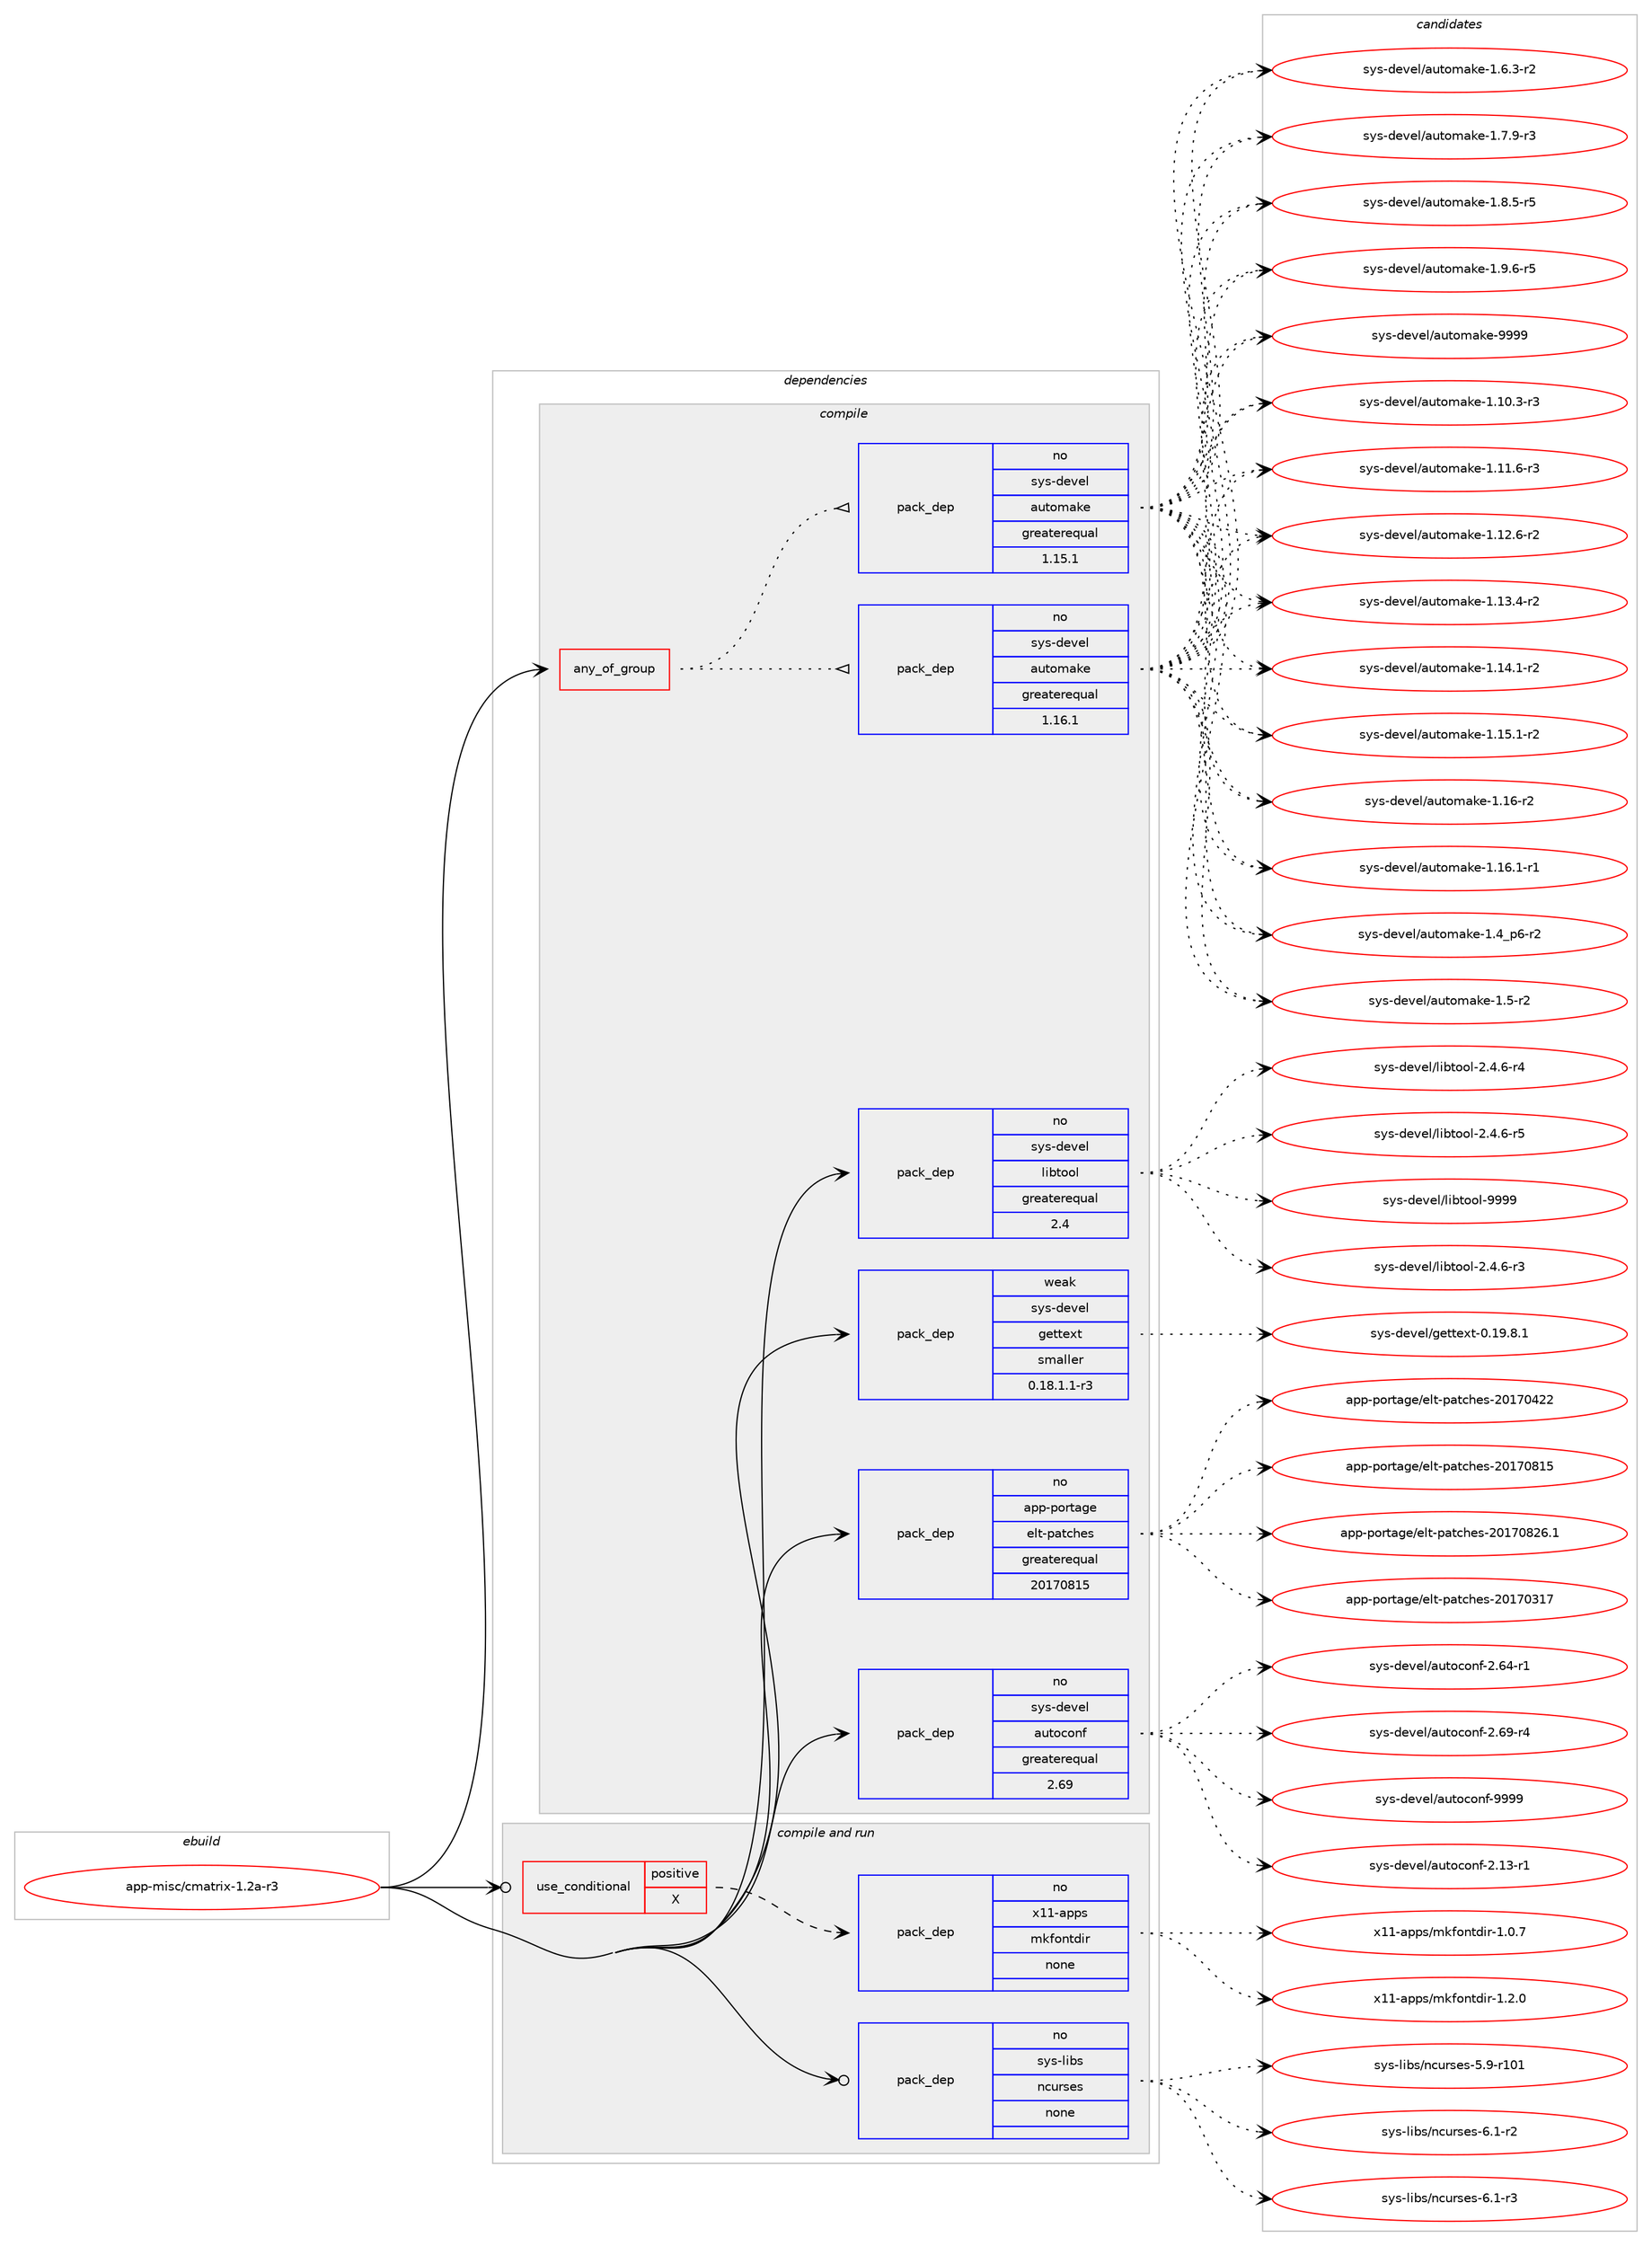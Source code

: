 digraph prolog {

# *************
# Graph options
# *************

newrank=true;
concentrate=true;
compound=true;
graph [rankdir=LR,fontname=Helvetica,fontsize=10,ranksep=1.5];#, ranksep=2.5, nodesep=0.2];
edge  [arrowhead=vee];
node  [fontname=Helvetica,fontsize=10];

# **********
# The ebuild
# **********

subgraph cluster_leftcol {
color=gray;
rank=same;
label=<<i>ebuild</i>>;
id [label="app-misc/cmatrix-1.2a-r3", color=red, width=4, href="../app-misc/cmatrix-1.2a-r3.svg"];
}

# ****************
# The dependencies
# ****************

subgraph cluster_midcol {
color=gray;
label=<<i>dependencies</i>>;
subgraph cluster_compile {
fillcolor="#eeeeee";
style=filled;
label=<<i>compile</i>>;
subgraph any19652 {
dependency1298243 [label=<<TABLE BORDER="0" CELLBORDER="1" CELLSPACING="0" CELLPADDING="4"><TR><TD CELLPADDING="10">any_of_group</TD></TR></TABLE>>, shape=none, color=red];subgraph pack924867 {
dependency1298244 [label=<<TABLE BORDER="0" CELLBORDER="1" CELLSPACING="0" CELLPADDING="4" WIDTH="220"><TR><TD ROWSPAN="6" CELLPADDING="30">pack_dep</TD></TR><TR><TD WIDTH="110">no</TD></TR><TR><TD>sys-devel</TD></TR><TR><TD>automake</TD></TR><TR><TD>greaterequal</TD></TR><TR><TD>1.16.1</TD></TR></TABLE>>, shape=none, color=blue];
}
dependency1298243:e -> dependency1298244:w [weight=20,style="dotted",arrowhead="oinv"];
subgraph pack924868 {
dependency1298245 [label=<<TABLE BORDER="0" CELLBORDER="1" CELLSPACING="0" CELLPADDING="4" WIDTH="220"><TR><TD ROWSPAN="6" CELLPADDING="30">pack_dep</TD></TR><TR><TD WIDTH="110">no</TD></TR><TR><TD>sys-devel</TD></TR><TR><TD>automake</TD></TR><TR><TD>greaterequal</TD></TR><TR><TD>1.15.1</TD></TR></TABLE>>, shape=none, color=blue];
}
dependency1298243:e -> dependency1298245:w [weight=20,style="dotted",arrowhead="oinv"];
}
id:e -> dependency1298243:w [weight=20,style="solid",arrowhead="vee"];
subgraph pack924869 {
dependency1298246 [label=<<TABLE BORDER="0" CELLBORDER="1" CELLSPACING="0" CELLPADDING="4" WIDTH="220"><TR><TD ROWSPAN="6" CELLPADDING="30">pack_dep</TD></TR><TR><TD WIDTH="110">no</TD></TR><TR><TD>app-portage</TD></TR><TR><TD>elt-patches</TD></TR><TR><TD>greaterequal</TD></TR><TR><TD>20170815</TD></TR></TABLE>>, shape=none, color=blue];
}
id:e -> dependency1298246:w [weight=20,style="solid",arrowhead="vee"];
subgraph pack924870 {
dependency1298247 [label=<<TABLE BORDER="0" CELLBORDER="1" CELLSPACING="0" CELLPADDING="4" WIDTH="220"><TR><TD ROWSPAN="6" CELLPADDING="30">pack_dep</TD></TR><TR><TD WIDTH="110">no</TD></TR><TR><TD>sys-devel</TD></TR><TR><TD>autoconf</TD></TR><TR><TD>greaterequal</TD></TR><TR><TD>2.69</TD></TR></TABLE>>, shape=none, color=blue];
}
id:e -> dependency1298247:w [weight=20,style="solid",arrowhead="vee"];
subgraph pack924871 {
dependency1298248 [label=<<TABLE BORDER="0" CELLBORDER="1" CELLSPACING="0" CELLPADDING="4" WIDTH="220"><TR><TD ROWSPAN="6" CELLPADDING="30">pack_dep</TD></TR><TR><TD WIDTH="110">no</TD></TR><TR><TD>sys-devel</TD></TR><TR><TD>libtool</TD></TR><TR><TD>greaterequal</TD></TR><TR><TD>2.4</TD></TR></TABLE>>, shape=none, color=blue];
}
id:e -> dependency1298248:w [weight=20,style="solid",arrowhead="vee"];
subgraph pack924872 {
dependency1298249 [label=<<TABLE BORDER="0" CELLBORDER="1" CELLSPACING="0" CELLPADDING="4" WIDTH="220"><TR><TD ROWSPAN="6" CELLPADDING="30">pack_dep</TD></TR><TR><TD WIDTH="110">weak</TD></TR><TR><TD>sys-devel</TD></TR><TR><TD>gettext</TD></TR><TR><TD>smaller</TD></TR><TR><TD>0.18.1.1-r3</TD></TR></TABLE>>, shape=none, color=blue];
}
id:e -> dependency1298249:w [weight=20,style="solid",arrowhead="vee"];
}
subgraph cluster_compileandrun {
fillcolor="#eeeeee";
style=filled;
label=<<i>compile and run</i>>;
subgraph cond353182 {
dependency1298250 [label=<<TABLE BORDER="0" CELLBORDER="1" CELLSPACING="0" CELLPADDING="4"><TR><TD ROWSPAN="3" CELLPADDING="10">use_conditional</TD></TR><TR><TD>positive</TD></TR><TR><TD>X</TD></TR></TABLE>>, shape=none, color=red];
subgraph pack924873 {
dependency1298251 [label=<<TABLE BORDER="0" CELLBORDER="1" CELLSPACING="0" CELLPADDING="4" WIDTH="220"><TR><TD ROWSPAN="6" CELLPADDING="30">pack_dep</TD></TR><TR><TD WIDTH="110">no</TD></TR><TR><TD>x11-apps</TD></TR><TR><TD>mkfontdir</TD></TR><TR><TD>none</TD></TR><TR><TD></TD></TR></TABLE>>, shape=none, color=blue];
}
dependency1298250:e -> dependency1298251:w [weight=20,style="dashed",arrowhead="vee"];
}
id:e -> dependency1298250:w [weight=20,style="solid",arrowhead="odotvee"];
subgraph pack924874 {
dependency1298252 [label=<<TABLE BORDER="0" CELLBORDER="1" CELLSPACING="0" CELLPADDING="4" WIDTH="220"><TR><TD ROWSPAN="6" CELLPADDING="30">pack_dep</TD></TR><TR><TD WIDTH="110">no</TD></TR><TR><TD>sys-libs</TD></TR><TR><TD>ncurses</TD></TR><TR><TD>none</TD></TR><TR><TD></TD></TR></TABLE>>, shape=none, color=blue];
}
id:e -> dependency1298252:w [weight=20,style="solid",arrowhead="odotvee"];
}
subgraph cluster_run {
fillcolor="#eeeeee";
style=filled;
label=<<i>run</i>>;
}
}

# **************
# The candidates
# **************

subgraph cluster_choices {
rank=same;
color=gray;
label=<<i>candidates</i>>;

subgraph choice924867 {
color=black;
nodesep=1;
choice11512111545100101118101108479711711611110997107101454946494846514511451 [label="sys-devel/automake-1.10.3-r3", color=red, width=4,href="../sys-devel/automake-1.10.3-r3.svg"];
choice11512111545100101118101108479711711611110997107101454946494946544511451 [label="sys-devel/automake-1.11.6-r3", color=red, width=4,href="../sys-devel/automake-1.11.6-r3.svg"];
choice11512111545100101118101108479711711611110997107101454946495046544511450 [label="sys-devel/automake-1.12.6-r2", color=red, width=4,href="../sys-devel/automake-1.12.6-r2.svg"];
choice11512111545100101118101108479711711611110997107101454946495146524511450 [label="sys-devel/automake-1.13.4-r2", color=red, width=4,href="../sys-devel/automake-1.13.4-r2.svg"];
choice11512111545100101118101108479711711611110997107101454946495246494511450 [label="sys-devel/automake-1.14.1-r2", color=red, width=4,href="../sys-devel/automake-1.14.1-r2.svg"];
choice11512111545100101118101108479711711611110997107101454946495346494511450 [label="sys-devel/automake-1.15.1-r2", color=red, width=4,href="../sys-devel/automake-1.15.1-r2.svg"];
choice1151211154510010111810110847971171161111099710710145494649544511450 [label="sys-devel/automake-1.16-r2", color=red, width=4,href="../sys-devel/automake-1.16-r2.svg"];
choice11512111545100101118101108479711711611110997107101454946495446494511449 [label="sys-devel/automake-1.16.1-r1", color=red, width=4,href="../sys-devel/automake-1.16.1-r1.svg"];
choice115121115451001011181011084797117116111109971071014549465295112544511450 [label="sys-devel/automake-1.4_p6-r2", color=red, width=4,href="../sys-devel/automake-1.4_p6-r2.svg"];
choice11512111545100101118101108479711711611110997107101454946534511450 [label="sys-devel/automake-1.5-r2", color=red, width=4,href="../sys-devel/automake-1.5-r2.svg"];
choice115121115451001011181011084797117116111109971071014549465446514511450 [label="sys-devel/automake-1.6.3-r2", color=red, width=4,href="../sys-devel/automake-1.6.3-r2.svg"];
choice115121115451001011181011084797117116111109971071014549465546574511451 [label="sys-devel/automake-1.7.9-r3", color=red, width=4,href="../sys-devel/automake-1.7.9-r3.svg"];
choice115121115451001011181011084797117116111109971071014549465646534511453 [label="sys-devel/automake-1.8.5-r5", color=red, width=4,href="../sys-devel/automake-1.8.5-r5.svg"];
choice115121115451001011181011084797117116111109971071014549465746544511453 [label="sys-devel/automake-1.9.6-r5", color=red, width=4,href="../sys-devel/automake-1.9.6-r5.svg"];
choice115121115451001011181011084797117116111109971071014557575757 [label="sys-devel/automake-9999", color=red, width=4,href="../sys-devel/automake-9999.svg"];
dependency1298244:e -> choice11512111545100101118101108479711711611110997107101454946494846514511451:w [style=dotted,weight="100"];
dependency1298244:e -> choice11512111545100101118101108479711711611110997107101454946494946544511451:w [style=dotted,weight="100"];
dependency1298244:e -> choice11512111545100101118101108479711711611110997107101454946495046544511450:w [style=dotted,weight="100"];
dependency1298244:e -> choice11512111545100101118101108479711711611110997107101454946495146524511450:w [style=dotted,weight="100"];
dependency1298244:e -> choice11512111545100101118101108479711711611110997107101454946495246494511450:w [style=dotted,weight="100"];
dependency1298244:e -> choice11512111545100101118101108479711711611110997107101454946495346494511450:w [style=dotted,weight="100"];
dependency1298244:e -> choice1151211154510010111810110847971171161111099710710145494649544511450:w [style=dotted,weight="100"];
dependency1298244:e -> choice11512111545100101118101108479711711611110997107101454946495446494511449:w [style=dotted,weight="100"];
dependency1298244:e -> choice115121115451001011181011084797117116111109971071014549465295112544511450:w [style=dotted,weight="100"];
dependency1298244:e -> choice11512111545100101118101108479711711611110997107101454946534511450:w [style=dotted,weight="100"];
dependency1298244:e -> choice115121115451001011181011084797117116111109971071014549465446514511450:w [style=dotted,weight="100"];
dependency1298244:e -> choice115121115451001011181011084797117116111109971071014549465546574511451:w [style=dotted,weight="100"];
dependency1298244:e -> choice115121115451001011181011084797117116111109971071014549465646534511453:w [style=dotted,weight="100"];
dependency1298244:e -> choice115121115451001011181011084797117116111109971071014549465746544511453:w [style=dotted,weight="100"];
dependency1298244:e -> choice115121115451001011181011084797117116111109971071014557575757:w [style=dotted,weight="100"];
}
subgraph choice924868 {
color=black;
nodesep=1;
choice11512111545100101118101108479711711611110997107101454946494846514511451 [label="sys-devel/automake-1.10.3-r3", color=red, width=4,href="../sys-devel/automake-1.10.3-r3.svg"];
choice11512111545100101118101108479711711611110997107101454946494946544511451 [label="sys-devel/automake-1.11.6-r3", color=red, width=4,href="../sys-devel/automake-1.11.6-r3.svg"];
choice11512111545100101118101108479711711611110997107101454946495046544511450 [label="sys-devel/automake-1.12.6-r2", color=red, width=4,href="../sys-devel/automake-1.12.6-r2.svg"];
choice11512111545100101118101108479711711611110997107101454946495146524511450 [label="sys-devel/automake-1.13.4-r2", color=red, width=4,href="../sys-devel/automake-1.13.4-r2.svg"];
choice11512111545100101118101108479711711611110997107101454946495246494511450 [label="sys-devel/automake-1.14.1-r2", color=red, width=4,href="../sys-devel/automake-1.14.1-r2.svg"];
choice11512111545100101118101108479711711611110997107101454946495346494511450 [label="sys-devel/automake-1.15.1-r2", color=red, width=4,href="../sys-devel/automake-1.15.1-r2.svg"];
choice1151211154510010111810110847971171161111099710710145494649544511450 [label="sys-devel/automake-1.16-r2", color=red, width=4,href="../sys-devel/automake-1.16-r2.svg"];
choice11512111545100101118101108479711711611110997107101454946495446494511449 [label="sys-devel/automake-1.16.1-r1", color=red, width=4,href="../sys-devel/automake-1.16.1-r1.svg"];
choice115121115451001011181011084797117116111109971071014549465295112544511450 [label="sys-devel/automake-1.4_p6-r2", color=red, width=4,href="../sys-devel/automake-1.4_p6-r2.svg"];
choice11512111545100101118101108479711711611110997107101454946534511450 [label="sys-devel/automake-1.5-r2", color=red, width=4,href="../sys-devel/automake-1.5-r2.svg"];
choice115121115451001011181011084797117116111109971071014549465446514511450 [label="sys-devel/automake-1.6.3-r2", color=red, width=4,href="../sys-devel/automake-1.6.3-r2.svg"];
choice115121115451001011181011084797117116111109971071014549465546574511451 [label="sys-devel/automake-1.7.9-r3", color=red, width=4,href="../sys-devel/automake-1.7.9-r3.svg"];
choice115121115451001011181011084797117116111109971071014549465646534511453 [label="sys-devel/automake-1.8.5-r5", color=red, width=4,href="../sys-devel/automake-1.8.5-r5.svg"];
choice115121115451001011181011084797117116111109971071014549465746544511453 [label="sys-devel/automake-1.9.6-r5", color=red, width=4,href="../sys-devel/automake-1.9.6-r5.svg"];
choice115121115451001011181011084797117116111109971071014557575757 [label="sys-devel/automake-9999", color=red, width=4,href="../sys-devel/automake-9999.svg"];
dependency1298245:e -> choice11512111545100101118101108479711711611110997107101454946494846514511451:w [style=dotted,weight="100"];
dependency1298245:e -> choice11512111545100101118101108479711711611110997107101454946494946544511451:w [style=dotted,weight="100"];
dependency1298245:e -> choice11512111545100101118101108479711711611110997107101454946495046544511450:w [style=dotted,weight="100"];
dependency1298245:e -> choice11512111545100101118101108479711711611110997107101454946495146524511450:w [style=dotted,weight="100"];
dependency1298245:e -> choice11512111545100101118101108479711711611110997107101454946495246494511450:w [style=dotted,weight="100"];
dependency1298245:e -> choice11512111545100101118101108479711711611110997107101454946495346494511450:w [style=dotted,weight="100"];
dependency1298245:e -> choice1151211154510010111810110847971171161111099710710145494649544511450:w [style=dotted,weight="100"];
dependency1298245:e -> choice11512111545100101118101108479711711611110997107101454946495446494511449:w [style=dotted,weight="100"];
dependency1298245:e -> choice115121115451001011181011084797117116111109971071014549465295112544511450:w [style=dotted,weight="100"];
dependency1298245:e -> choice11512111545100101118101108479711711611110997107101454946534511450:w [style=dotted,weight="100"];
dependency1298245:e -> choice115121115451001011181011084797117116111109971071014549465446514511450:w [style=dotted,weight="100"];
dependency1298245:e -> choice115121115451001011181011084797117116111109971071014549465546574511451:w [style=dotted,weight="100"];
dependency1298245:e -> choice115121115451001011181011084797117116111109971071014549465646534511453:w [style=dotted,weight="100"];
dependency1298245:e -> choice115121115451001011181011084797117116111109971071014549465746544511453:w [style=dotted,weight="100"];
dependency1298245:e -> choice115121115451001011181011084797117116111109971071014557575757:w [style=dotted,weight="100"];
}
subgraph choice924869 {
color=black;
nodesep=1;
choice97112112451121111141169710310147101108116451129711699104101115455048495548514955 [label="app-portage/elt-patches-20170317", color=red, width=4,href="../app-portage/elt-patches-20170317.svg"];
choice97112112451121111141169710310147101108116451129711699104101115455048495548525050 [label="app-portage/elt-patches-20170422", color=red, width=4,href="../app-portage/elt-patches-20170422.svg"];
choice97112112451121111141169710310147101108116451129711699104101115455048495548564953 [label="app-portage/elt-patches-20170815", color=red, width=4,href="../app-portage/elt-patches-20170815.svg"];
choice971121124511211111411697103101471011081164511297116991041011154550484955485650544649 [label="app-portage/elt-patches-20170826.1", color=red, width=4,href="../app-portage/elt-patches-20170826.1.svg"];
dependency1298246:e -> choice97112112451121111141169710310147101108116451129711699104101115455048495548514955:w [style=dotted,weight="100"];
dependency1298246:e -> choice97112112451121111141169710310147101108116451129711699104101115455048495548525050:w [style=dotted,weight="100"];
dependency1298246:e -> choice97112112451121111141169710310147101108116451129711699104101115455048495548564953:w [style=dotted,weight="100"];
dependency1298246:e -> choice971121124511211111411697103101471011081164511297116991041011154550484955485650544649:w [style=dotted,weight="100"];
}
subgraph choice924870 {
color=black;
nodesep=1;
choice1151211154510010111810110847971171161119911111010245504649514511449 [label="sys-devel/autoconf-2.13-r1", color=red, width=4,href="../sys-devel/autoconf-2.13-r1.svg"];
choice1151211154510010111810110847971171161119911111010245504654524511449 [label="sys-devel/autoconf-2.64-r1", color=red, width=4,href="../sys-devel/autoconf-2.64-r1.svg"];
choice1151211154510010111810110847971171161119911111010245504654574511452 [label="sys-devel/autoconf-2.69-r4", color=red, width=4,href="../sys-devel/autoconf-2.69-r4.svg"];
choice115121115451001011181011084797117116111991111101024557575757 [label="sys-devel/autoconf-9999", color=red, width=4,href="../sys-devel/autoconf-9999.svg"];
dependency1298247:e -> choice1151211154510010111810110847971171161119911111010245504649514511449:w [style=dotted,weight="100"];
dependency1298247:e -> choice1151211154510010111810110847971171161119911111010245504654524511449:w [style=dotted,weight="100"];
dependency1298247:e -> choice1151211154510010111810110847971171161119911111010245504654574511452:w [style=dotted,weight="100"];
dependency1298247:e -> choice115121115451001011181011084797117116111991111101024557575757:w [style=dotted,weight="100"];
}
subgraph choice924871 {
color=black;
nodesep=1;
choice1151211154510010111810110847108105981161111111084550465246544511451 [label="sys-devel/libtool-2.4.6-r3", color=red, width=4,href="../sys-devel/libtool-2.4.6-r3.svg"];
choice1151211154510010111810110847108105981161111111084550465246544511452 [label="sys-devel/libtool-2.4.6-r4", color=red, width=4,href="../sys-devel/libtool-2.4.6-r4.svg"];
choice1151211154510010111810110847108105981161111111084550465246544511453 [label="sys-devel/libtool-2.4.6-r5", color=red, width=4,href="../sys-devel/libtool-2.4.6-r5.svg"];
choice1151211154510010111810110847108105981161111111084557575757 [label="sys-devel/libtool-9999", color=red, width=4,href="../sys-devel/libtool-9999.svg"];
dependency1298248:e -> choice1151211154510010111810110847108105981161111111084550465246544511451:w [style=dotted,weight="100"];
dependency1298248:e -> choice1151211154510010111810110847108105981161111111084550465246544511452:w [style=dotted,weight="100"];
dependency1298248:e -> choice1151211154510010111810110847108105981161111111084550465246544511453:w [style=dotted,weight="100"];
dependency1298248:e -> choice1151211154510010111810110847108105981161111111084557575757:w [style=dotted,weight="100"];
}
subgraph choice924872 {
color=black;
nodesep=1;
choice1151211154510010111810110847103101116116101120116454846495746564649 [label="sys-devel/gettext-0.19.8.1", color=red, width=4,href="../sys-devel/gettext-0.19.8.1.svg"];
dependency1298249:e -> choice1151211154510010111810110847103101116116101120116454846495746564649:w [style=dotted,weight="100"];
}
subgraph choice924873 {
color=black;
nodesep=1;
choice1204949459711211211547109107102111110116100105114454946484655 [label="x11-apps/mkfontdir-1.0.7", color=red, width=4,href="../x11-apps/mkfontdir-1.0.7.svg"];
choice1204949459711211211547109107102111110116100105114454946504648 [label="x11-apps/mkfontdir-1.2.0", color=red, width=4,href="../x11-apps/mkfontdir-1.2.0.svg"];
dependency1298251:e -> choice1204949459711211211547109107102111110116100105114454946484655:w [style=dotted,weight="100"];
dependency1298251:e -> choice1204949459711211211547109107102111110116100105114454946504648:w [style=dotted,weight="100"];
}
subgraph choice924874 {
color=black;
nodesep=1;
choice115121115451081059811547110991171141151011154553465745114494849 [label="sys-libs/ncurses-5.9-r101", color=red, width=4,href="../sys-libs/ncurses-5.9-r101.svg"];
choice11512111545108105981154711099117114115101115455446494511450 [label="sys-libs/ncurses-6.1-r2", color=red, width=4,href="../sys-libs/ncurses-6.1-r2.svg"];
choice11512111545108105981154711099117114115101115455446494511451 [label="sys-libs/ncurses-6.1-r3", color=red, width=4,href="../sys-libs/ncurses-6.1-r3.svg"];
dependency1298252:e -> choice115121115451081059811547110991171141151011154553465745114494849:w [style=dotted,weight="100"];
dependency1298252:e -> choice11512111545108105981154711099117114115101115455446494511450:w [style=dotted,weight="100"];
dependency1298252:e -> choice11512111545108105981154711099117114115101115455446494511451:w [style=dotted,weight="100"];
}
}

}
